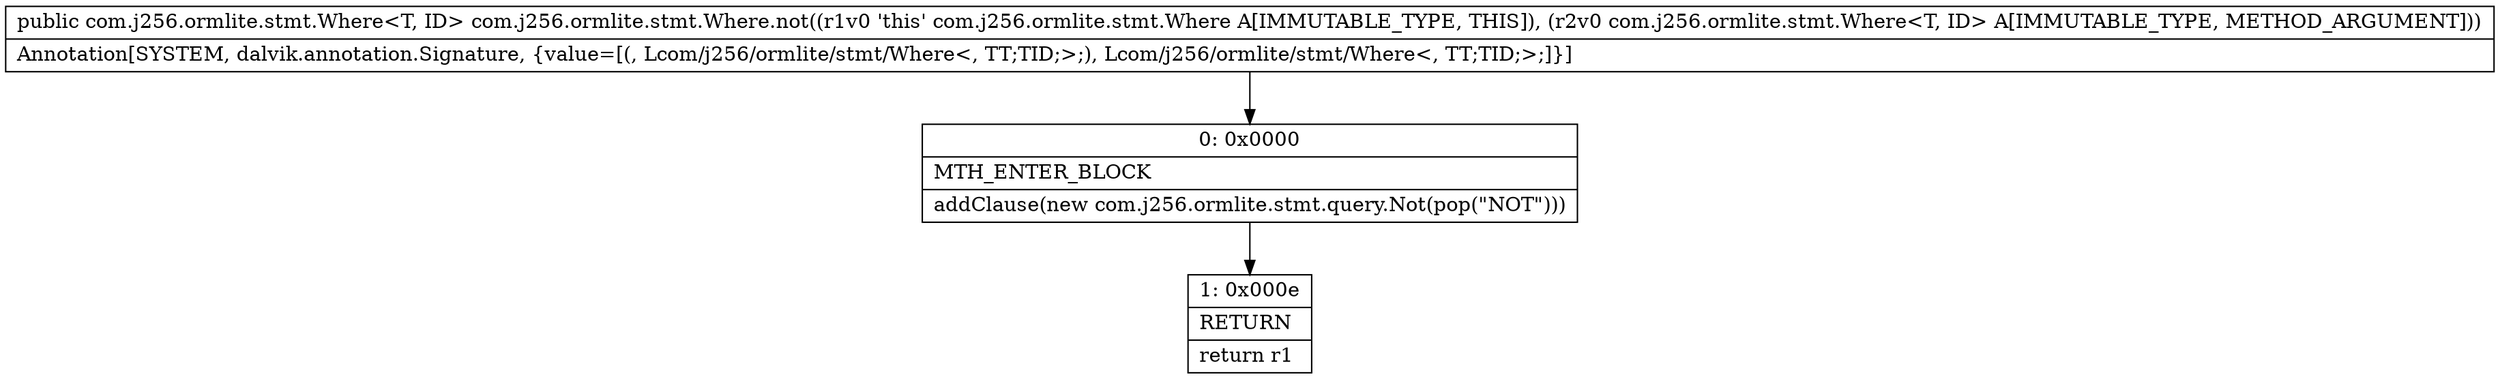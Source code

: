 digraph "CFG forcom.j256.ormlite.stmt.Where.not(Lcom\/j256\/ormlite\/stmt\/Where;)Lcom\/j256\/ormlite\/stmt\/Where;" {
Node_0 [shape=record,label="{0\:\ 0x0000|MTH_ENTER_BLOCK\l|addClause(new com.j256.ormlite.stmt.query.Not(pop(\"NOT\")))\l}"];
Node_1 [shape=record,label="{1\:\ 0x000e|RETURN\l|return r1\l}"];
MethodNode[shape=record,label="{public com.j256.ormlite.stmt.Where\<T, ID\> com.j256.ormlite.stmt.Where.not((r1v0 'this' com.j256.ormlite.stmt.Where A[IMMUTABLE_TYPE, THIS]), (r2v0 com.j256.ormlite.stmt.Where\<T, ID\> A[IMMUTABLE_TYPE, METHOD_ARGUMENT]))  | Annotation[SYSTEM, dalvik.annotation.Signature, \{value=[(, Lcom\/j256\/ormlite\/stmt\/Where\<, TT;TID;\>;), Lcom\/j256\/ormlite\/stmt\/Where\<, TT;TID;\>;]\}]\l}"];
MethodNode -> Node_0;
Node_0 -> Node_1;
}

